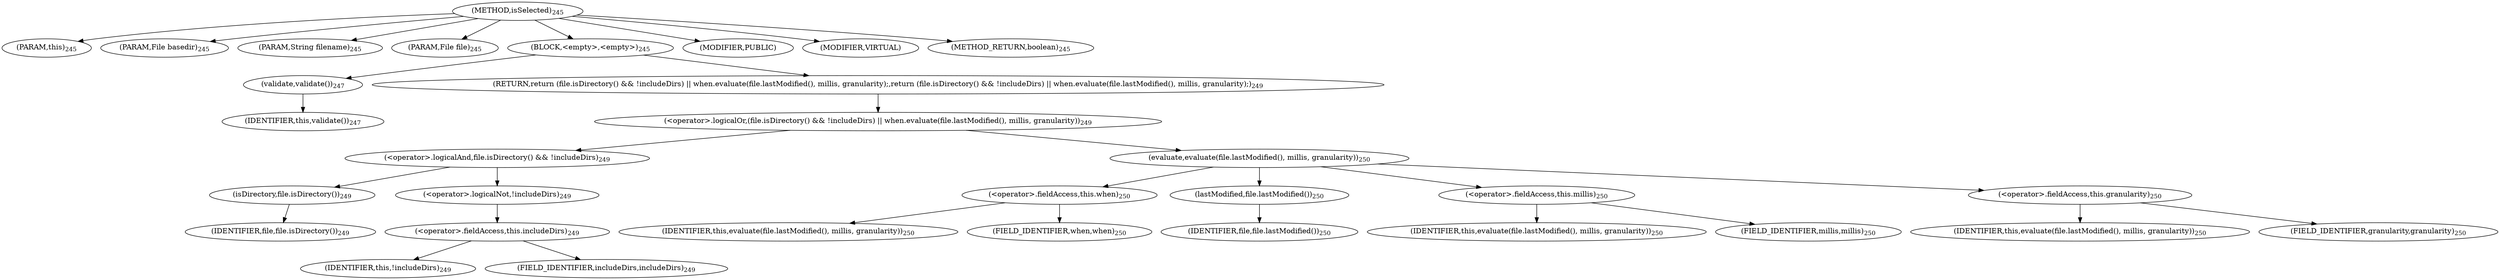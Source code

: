 digraph "isSelected" {  
"553" [label = <(METHOD,isSelected)<SUB>245</SUB>> ]
"35" [label = <(PARAM,this)<SUB>245</SUB>> ]
"554" [label = <(PARAM,File basedir)<SUB>245</SUB>> ]
"555" [label = <(PARAM,String filename)<SUB>245</SUB>> ]
"556" [label = <(PARAM,File file)<SUB>245</SUB>> ]
"557" [label = <(BLOCK,&lt;empty&gt;,&lt;empty&gt;)<SUB>245</SUB>> ]
"558" [label = <(validate,validate())<SUB>247</SUB>> ]
"34" [label = <(IDENTIFIER,this,validate())<SUB>247</SUB>> ]
"559" [label = <(RETURN,return (file.isDirectory() &amp;&amp; !includeDirs) || when.evaluate(file.lastModified(), millis, granularity);,return (file.isDirectory() &amp;&amp; !includeDirs) || when.evaluate(file.lastModified(), millis, granularity);)<SUB>249</SUB>> ]
"560" [label = <(&lt;operator&gt;.logicalOr,(file.isDirectory() &amp;&amp; !includeDirs) || when.evaluate(file.lastModified(), millis, granularity))<SUB>249</SUB>> ]
"561" [label = <(&lt;operator&gt;.logicalAnd,file.isDirectory() &amp;&amp; !includeDirs)<SUB>249</SUB>> ]
"562" [label = <(isDirectory,file.isDirectory())<SUB>249</SUB>> ]
"563" [label = <(IDENTIFIER,file,file.isDirectory())<SUB>249</SUB>> ]
"564" [label = <(&lt;operator&gt;.logicalNot,!includeDirs)<SUB>249</SUB>> ]
"565" [label = <(&lt;operator&gt;.fieldAccess,this.includeDirs)<SUB>249</SUB>> ]
"566" [label = <(IDENTIFIER,this,!includeDirs)<SUB>249</SUB>> ]
"567" [label = <(FIELD_IDENTIFIER,includeDirs,includeDirs)<SUB>249</SUB>> ]
"568" [label = <(evaluate,evaluate(file.lastModified(), millis, granularity))<SUB>250</SUB>> ]
"569" [label = <(&lt;operator&gt;.fieldAccess,this.when)<SUB>250</SUB>> ]
"570" [label = <(IDENTIFIER,this,evaluate(file.lastModified(), millis, granularity))<SUB>250</SUB>> ]
"571" [label = <(FIELD_IDENTIFIER,when,when)<SUB>250</SUB>> ]
"572" [label = <(lastModified,file.lastModified())<SUB>250</SUB>> ]
"573" [label = <(IDENTIFIER,file,file.lastModified())<SUB>250</SUB>> ]
"574" [label = <(&lt;operator&gt;.fieldAccess,this.millis)<SUB>250</SUB>> ]
"575" [label = <(IDENTIFIER,this,evaluate(file.lastModified(), millis, granularity))<SUB>250</SUB>> ]
"576" [label = <(FIELD_IDENTIFIER,millis,millis)<SUB>250</SUB>> ]
"577" [label = <(&lt;operator&gt;.fieldAccess,this.granularity)<SUB>250</SUB>> ]
"578" [label = <(IDENTIFIER,this,evaluate(file.lastModified(), millis, granularity))<SUB>250</SUB>> ]
"579" [label = <(FIELD_IDENTIFIER,granularity,granularity)<SUB>250</SUB>> ]
"580" [label = <(MODIFIER,PUBLIC)> ]
"581" [label = <(MODIFIER,VIRTUAL)> ]
"582" [label = <(METHOD_RETURN,boolean)<SUB>245</SUB>> ]
  "553" -> "35" 
  "553" -> "554" 
  "553" -> "555" 
  "553" -> "556" 
  "553" -> "557" 
  "553" -> "580" 
  "553" -> "581" 
  "553" -> "582" 
  "557" -> "558" 
  "557" -> "559" 
  "558" -> "34" 
  "559" -> "560" 
  "560" -> "561" 
  "560" -> "568" 
  "561" -> "562" 
  "561" -> "564" 
  "562" -> "563" 
  "564" -> "565" 
  "565" -> "566" 
  "565" -> "567" 
  "568" -> "569" 
  "568" -> "572" 
  "568" -> "574" 
  "568" -> "577" 
  "569" -> "570" 
  "569" -> "571" 
  "572" -> "573" 
  "574" -> "575" 
  "574" -> "576" 
  "577" -> "578" 
  "577" -> "579" 
}
